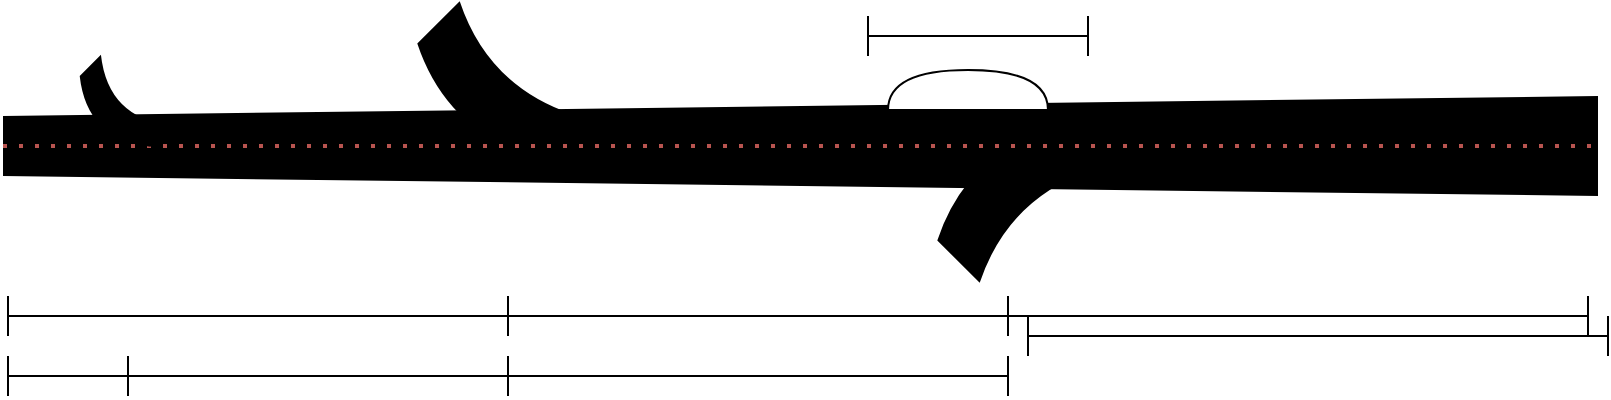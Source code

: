 <mxfile version="14.4.4" type="github">
  <diagram id="NHQl6QHxQ5nZneb_xlHu" name="Page-1">
    <mxGraphModel dx="1422" dy="797" grid="1" gridSize="10" guides="1" tooltips="1" connect="1" arrows="1" fold="1" page="1" pageScale="1" pageWidth="850" pageHeight="1100" math="0" shadow="0">
      <root>
        <mxCell id="0" />
        <mxCell id="1" parent="0" />
        <mxCell id="0490pK50bpzndYRj-9jW-1" value="" style="shape=dataStorage;whiteSpace=wrap;html=1;fixedSize=1;size=10;rotation=-45;fillColor=#000000;strokeColor=none;" vertex="1" parent="1">
          <mxGeometry x="240" y="355" width="40" height="80" as="geometry" />
        </mxCell>
        <mxCell id="0490pK50bpzndYRj-9jW-3" value="" style="shape=dataStorage;whiteSpace=wrap;html=1;fixedSize=1;size=10;rotation=45;fillColor=#000000;strokeColor=none;" vertex="1" parent="1">
          <mxGeometry x="500" y="411" width="40" height="80" as="geometry" />
        </mxCell>
        <mxCell id="0490pK50bpzndYRj-9jW-4" value="" style="shape=trapezoid;perimeter=trapezoidPerimeter;whiteSpace=wrap;html=1;fixedSize=1;size=10.0;rotation=-90;fillColor=#000000;strokeColor=none;" vertex="1" parent="1">
          <mxGeometry x="391.25" y="26.25" width="50" height="797.5" as="geometry" />
        </mxCell>
        <mxCell id="0490pK50bpzndYRj-9jW-6" value="" style="shape=or;whiteSpace=wrap;html=1;rotation=-90;" vertex="1" parent="1">
          <mxGeometry x="490" y="357" width="20" height="80" as="geometry" />
        </mxCell>
        <mxCell id="0490pK50bpzndYRj-9jW-8" value="" style="shape=crossbar;whiteSpace=wrap;html=1;rounded=1;fillColor=#000000;" vertex="1" parent="1">
          <mxGeometry x="450" y="360" width="110" height="20" as="geometry" />
        </mxCell>
        <mxCell id="0490pK50bpzndYRj-9jW-9" value="" style="shape=crossbar;whiteSpace=wrap;html=1;rounded=1;fillColor=#000000;" vertex="1" parent="1">
          <mxGeometry x="270" y="500" width="250" height="20" as="geometry" />
        </mxCell>
        <mxCell id="0490pK50bpzndYRj-9jW-11" value="" style="endArrow=none;dashed=1;html=1;dashPattern=1 3;strokeWidth=2;fillColor=#f8cecc;strokeColor=#b85450;exitX=0.5;exitY=0;exitDx=0;exitDy=0;entryX=0.5;entryY=1;entryDx=0;entryDy=0;" edge="1" parent="1" source="0490pK50bpzndYRj-9jW-4" target="0490pK50bpzndYRj-9jW-4">
          <mxGeometry width="50" height="50" relative="1" as="geometry">
            <mxPoint x="420" y="560" as="sourcePoint" />
            <mxPoint x="470" y="510" as="targetPoint" />
          </mxGeometry>
        </mxCell>
        <mxCell id="0490pK50bpzndYRj-9jW-12" value="" style="shape=crossbar;whiteSpace=wrap;html=1;rounded=1;fillColor=#000000;" vertex="1" parent="1">
          <mxGeometry x="520" y="500" width="290" height="20" as="geometry" />
        </mxCell>
        <mxCell id="0490pK50bpzndYRj-9jW-13" value="" style="shape=crossbar;whiteSpace=wrap;html=1;rounded=1;fillColor=#000000;" vertex="1" parent="1">
          <mxGeometry x="20" y="500" width="250" height="20" as="geometry" />
        </mxCell>
        <mxCell id="0490pK50bpzndYRj-9jW-14" value="" style="shape=dataStorage;whiteSpace=wrap;html=1;fixedSize=1;size=10;rotation=-45;fillColor=#000000;strokeColor=none;" vertex="1" parent="1">
          <mxGeometry x="62.8" y="380.91" width="25" height="50" as="geometry" />
        </mxCell>
        <mxCell id="0490pK50bpzndYRj-9jW-15" value="" style="shape=crossbar;whiteSpace=wrap;html=1;rounded=1;fillColor=#000000;" vertex="1" parent="1">
          <mxGeometry x="20" y="530" width="60" height="20" as="geometry" />
        </mxCell>
        <mxCell id="0490pK50bpzndYRj-9jW-16" value="" style="shape=crossbar;whiteSpace=wrap;html=1;rounded=1;fillColor=#000000;" vertex="1" parent="1">
          <mxGeometry x="80" y="530" width="190" height="20" as="geometry" />
        </mxCell>
        <mxCell id="0490pK50bpzndYRj-9jW-17" value="" style="shape=crossbar;whiteSpace=wrap;html=1;rounded=1;fillColor=#000000;" vertex="1" parent="1">
          <mxGeometry x="270" y="530" width="250" height="20" as="geometry" />
        </mxCell>
        <mxCell id="0490pK50bpzndYRj-9jW-18" value="" style="shape=crossbar;whiteSpace=wrap;html=1;rounded=1;fillColor=#000000;" vertex="1" parent="1">
          <mxGeometry x="530" y="510" width="290" height="20" as="geometry" />
        </mxCell>
      </root>
    </mxGraphModel>
  </diagram>
</mxfile>
